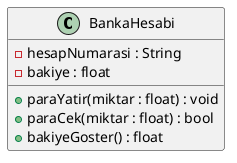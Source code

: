 @startuml
class BankaHesabi {
    - hesapNumarasi : String
    - bakiye : float
    + paraYatir(miktar : float) : void
    + paraCek(miktar : float) : bool
    + bakiyeGoster() : float
}
@enduml
